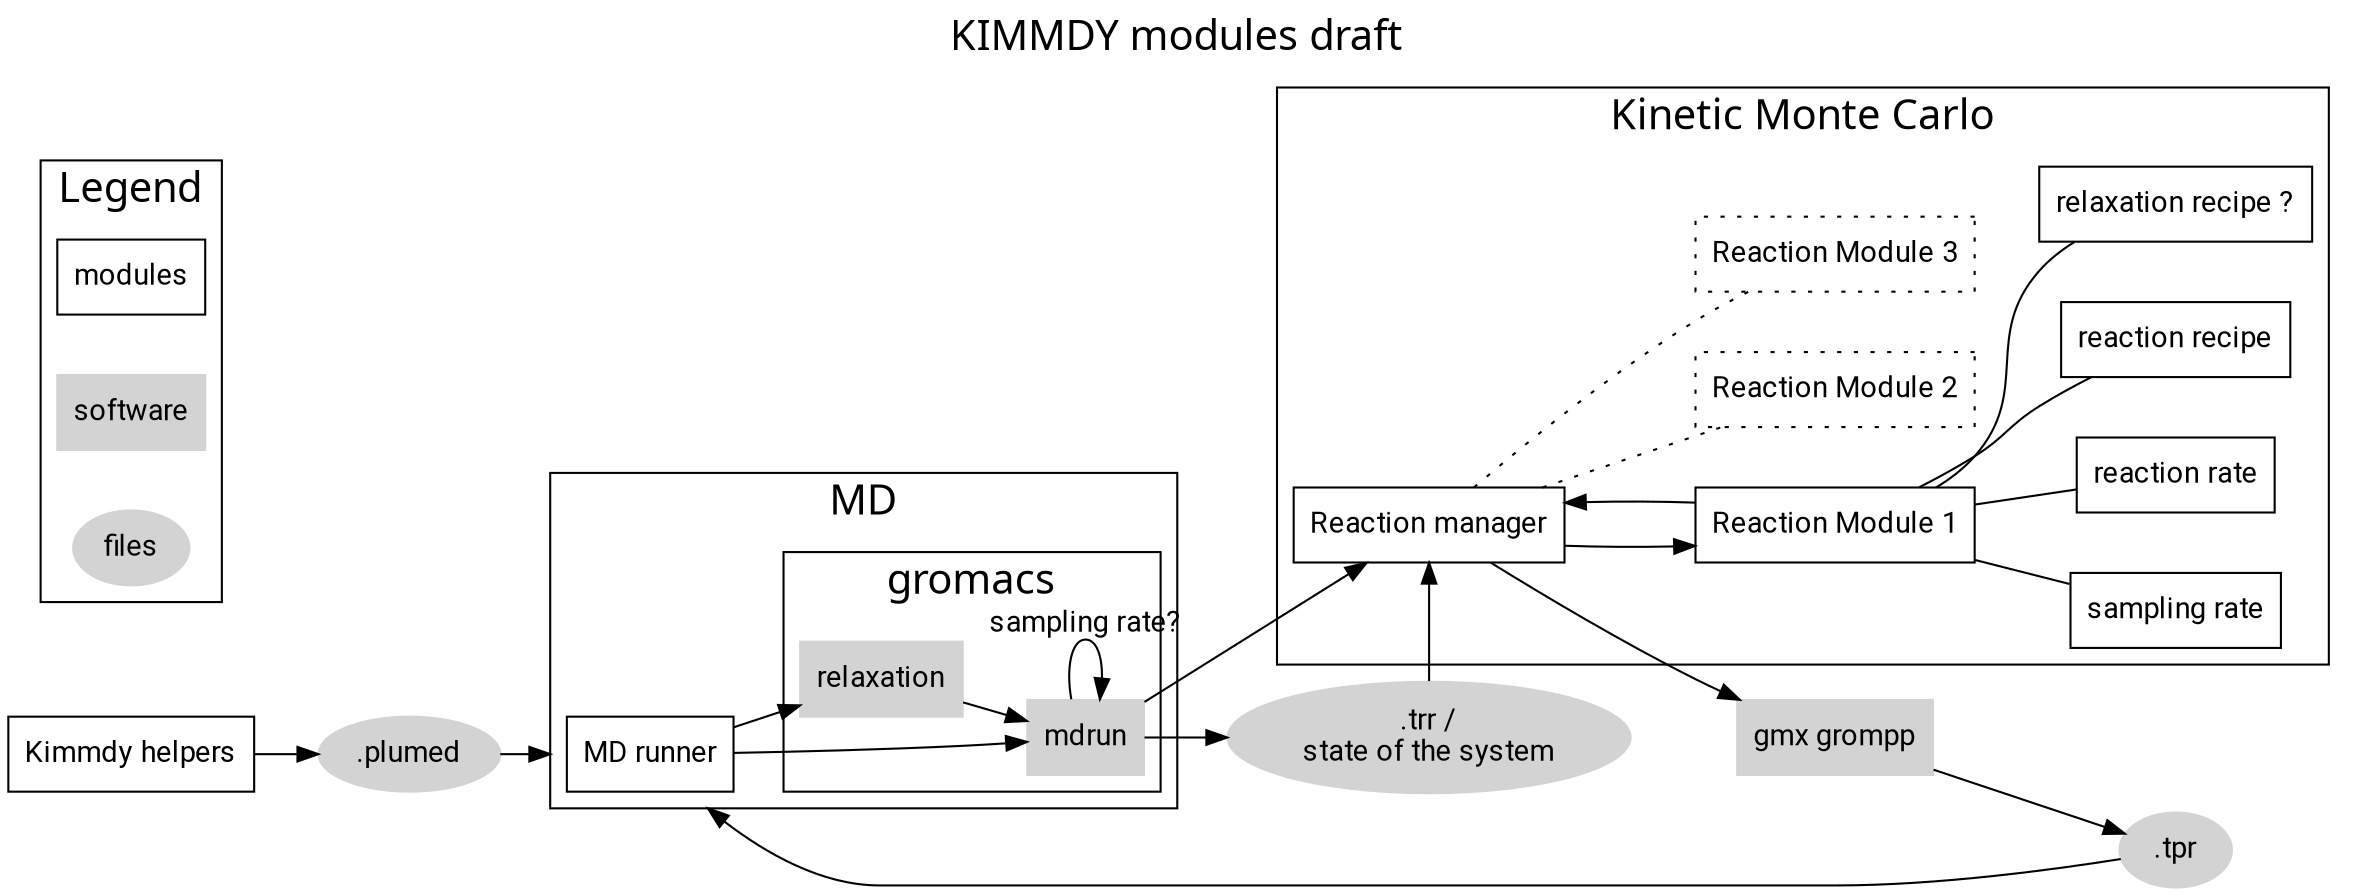 digraph kimmdy {
  layout=dot
  label = "KIMMDY modules draft"
  labelloc="t"
  compound=true
  graph [
    compound=true,
    fontname="Miriam Libre",
    rankdir=LR,
  	fontsize=20,
		nodesep=0.4,
		ranksep=0.4,
		#rankdir=LR,
		#bgcolor="transparent",
	]
	
	# kimmdy modules
	node [shape=box, fontname=Roboto]
  	kimmdyHelper [label="Kimmdy helpers"]
  	mdRunner [label="MD runner"]
    reactionManager [label="Reaction manager"]
    reaction1 [label="Reaction Module 1"]
    reaction2 [label="Reaction Module 2"]
    reaction3 [label="Reaction Module 3"]
    samplingRate [label="sampling rate"]
    reactionRate [label="reaction rate"]
    reactionRecipe [label="reaction recipe"]
    relaxRecipe [label="relaxation recipe ?"]
	
	# file-system
	node [shape=ellipse, style=filled, color=lightgrey]
	  tpr [ label=".tpr" ]
	  plumedfile [label=".plumed"]
    state [label=".trr /\nstate of the system"]

  # other software
  node [ shape=box, style="filled", color="lightgrey"]
    grompp [label="gmx grompp"]
    gromacs [label="mdrun"]
    relaxation [label="relaxation"]
    
  subgraph clusterLegend {
    label="Legend"
    modules [shape=box, style=solid, color="black", fontname=Roboto, label="modules"]
    software [shape=box, style="filled", color="lightgrey", label="software"]
    files [shape=ellipse, style="filled", color="lightgrey", label="files"]
  }
	
  subgraph clusterMD {
    label=MD
    mdRunner
    gromacs
    relaxation
    subgraph clusterGMX {
      label="gromacs"
      relaxation
      gromacs
    }
  }
  
  subgraph clusterKIM {
    label="Kinetic Monte Carlo"
    reactionManager
    reaction1 
    reaction2 [style=dotted]
    reaction3 [style=dotted]
    samplingRate
    reactionRate
    reactionRecipe
    relaxRecipe
  }
  
  # Edges
  edge [fontname=Roboto]
  kimmdyHelper -> plumedfile
  grompp -> tpr
  mdRunner -> gromacs
  mdRunner -> relaxation
  gromacs -> reactionManager
  gromacs -> gromacs [label="sampling rate?"] 
  relaxation -> gromacs
  tpr -> mdRunner [lhead=clusterMD]
  plumedfile -> mdRunner [lhead=clusterMD]
  reactionManager -> grompp 
  gromacs -> state 
  reactionManager -> reaction1 [label=""]
  reaction1 -> reactionManager [label=""]
  reactionManager -> reaction2 [style=dotted, arrowhead=d]
  reactionManager -> reaction3 [style=dotted, arrowhead=d]
  state -> reactionManager
  
  edge [arrowhead=none]
  reaction1 -> samplingRate 
  reaction1 -> reactionRate 
  reaction1 -> reactionRecipe
  reaction1 -> relaxRecipe
}
